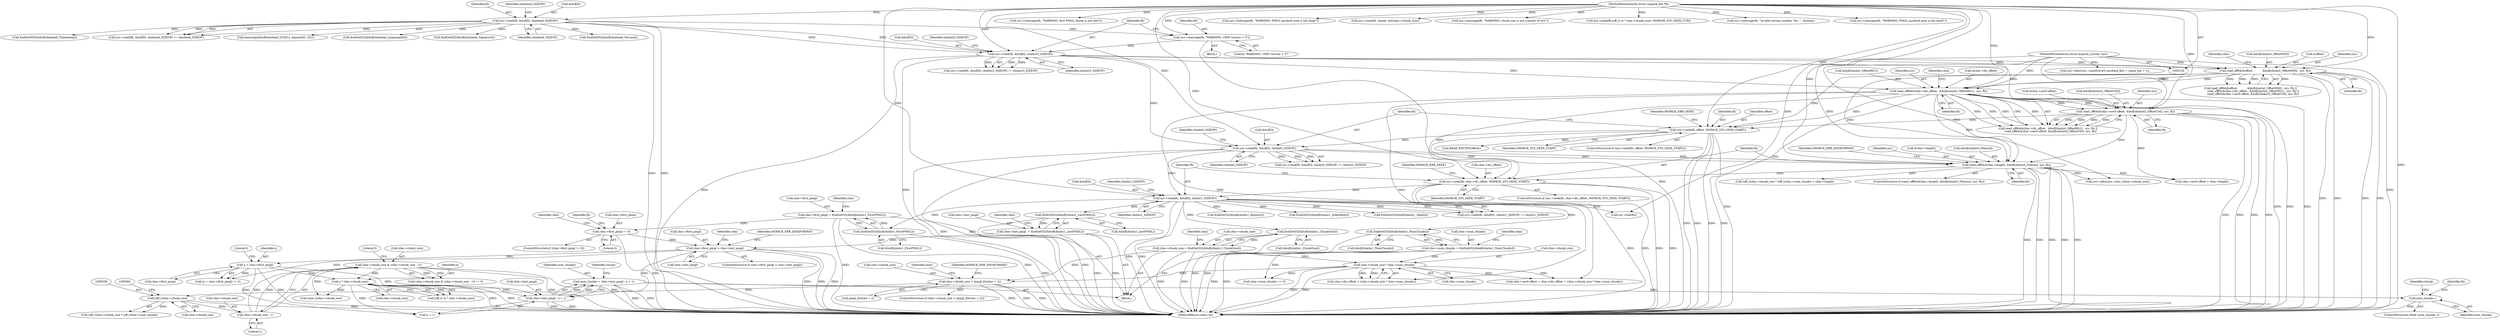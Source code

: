 digraph "0_libmspack_2f084136cfe0d05e5bf5703f3e83c6d955234b4d@integer" {
"1000656" [label="(Call,num_chunks = chm->last_pmgl - x + 1)"];
"1000658" [label="(Call,chm->last_pmgl - x + 1)"];
"1000600" [label="(Call,chm->first_pmgl > chm->last_pmgl)"];
"1000590" [label="(Call,chm->first_pmgl != 0)"];
"1000470" [label="(Call,chm->first_pmgl = EndGetI32(&buf[chmhs1_FirstPMGL]))"];
"1000474" [label="(Call,EndGetI32(&buf[chmhs1_FirstPMGL]))"];
"1000408" [label="(Call,sys->read(fh, &buf[0], chmhs1_SIZEOF))"];
"1000397" [label="(Call,sys->seek(fh, chm->dir_offset, MSPACK_SYS_SEEK_START))"];
"1000382" [label="(Call,read_off64(&chm->length, &buf[chmhs0_FileLen], sys, fh))"];
"1000370" [label="(Call,sys->read(fh, &buf[0], chmhs0_SIZEOF))"];
"1000361" [label="(Call,sys->seek(fh, offset, MSPACK_SYS_SEEK_START))"];
"1000344" [label="(Call,read_off64(&chm->sec0.offset, &buf[chmhst3_OffsetCS0], sys, fh))"];
"1000310" [label="(Call,sys->read(fh, &buf[0], chmhst3_SIZEOF))"];
"1000305" [label="(Call,sys->message(fh, \"WARNING; CHM version > 3\"))"];
"1000233" [label="(Call,sys->read(fh, &buf[0], chmhead_SIZEOF))"];
"1000127" [label="(MethodParameterIn,struct mspack_file *fh)"];
"1000333" [label="(Call,read_off64(&chm->dir_offset,  &buf[chmhst_OffsetHS1],  sys, fh))"];
"1000323" [label="(Call,read_off64(&offset,           &buf[chmhst_OffsetHS0],  sys, fh))"];
"1000126" [label="(MethodParameterIn,struct mspack_system *sys)"];
"1000479" [label="(Call,chm->last_pmgl  = EndGetI32(&buf[chmhs1_LastPMGL]))"];
"1000483" [label="(Call,EndGetI32(&buf[chmhs1_LastPMGL]))"];
"1000647" [label="(Call,x * chm->chunk_size)"];
"1000635" [label="(Call,x = chm->first_pmgl)"];
"1000575" [label="(Call,chm->chunk_size & (chm->chunk_size - 1))"];
"1000579" [label="(Call,chm->chunk_size - 1)"];
"1000557" [label="(Call,(off_t)chm->chunk_size)"];
"1000526" [label="(Call,chm->chunk_size < (pmgl_Entries + 2))"];
"1000505" [label="(Call,chm->chunk_size * chm->num_chunks)"];
"1000425" [label="(Call,chm->chunk_size = EndGetI32(&buf[chmhs1_ChunkSize]))"];
"1000429" [label="(Call,EndGetI32(&buf[chmhs1_ChunkSize]))"];
"1000461" [label="(Call,chm->num_chunks = EndGetI32(&buf[chmhs1_NumChunks]))"];
"1000465" [label="(Call,EndGetI32(&buf[chmhs1_NumChunks]))"];
"1000685" [label="(Call,num_chunks--)"];
"1000309" [label="(Call,sys->read(fh, &buf[0], chmhst3_SIZEOF) != chmhst3_SIZEOF)"];
"1000576" [label="(Call,chm->chunk_size)"];
"1000360" [label="(ControlStructure,if (sys->seek(fh, offset, MSPACK_SYS_SEEK_START)))"];
"1000438" [label="(Call,EndGetI32(&buf[chmhs1_Density]))"];
"1000311" [label="(Identifier,fh)"];
"1000539" [label="(Identifier,chm)"];
"1000333" [label="(Call,read_off64(&chm->dir_offset,  &buf[chmhst_OffsetHS1],  sys, fh))"];
"1000376" [label="(Identifier,chmhs0_SIZEOF)"];
"1000332" [label="(Call,read_off64(&chm->dir_offset,  &buf[chmhst_OffsetHS1],  sys, fh) ||\n      read_off64(&chm->sec0.offset, &buf[chmhst3_OffsetCS0], sys, fh))"];
"1000614" [label="(Identifier,chm)"];
"1000604" [label="(Call,chm->last_pmgl)"];
"1000436" [label="(Identifier,chm)"];
"1000673" [label="(Call,(size_t)chm->chunk_size)"];
"1000640" [label="(Literal,0)"];
"1000330" [label="(Identifier,sys)"];
"1000234" [label="(Identifier,fh)"];
"1000382" [label="(Call,read_off64(&chm->length, &buf[chmhs0_FileLen], sys, fh))"];
"1000668" [label="(Identifier,chunk)"];
"1000364" [label="(Identifier,MSPACK_SYS_SEEK_START)"];
"1000599" [label="(ControlStructure,if (chm->first_pmgl > chm->last_pmgl))"];
"1000662" [label="(Call,x + 1)"];
"1000331" [label="(Identifier,fh)"];
"1000594" [label="(Literal,0)"];
"1000456" [label="(Call,EndGetI32(&buf[chmhs1_IndexRoot]))"];
"1000410" [label="(Call,&buf[0])"];
"1000343" [label="(Identifier,fh)"];
"1001051" [label="(Identifier,chunk)"];
"1000657" [label="(Identifier,num_chunks)"];
"1000659" [label="(Call,chm->last_pmgl)"];
"1000362" [label="(Identifier,fh)"];
"1000465" [label="(Call,EndGetI32(&buf[chmhs1_NumChunks]))"];
"1000351" [label="(Call,&buf[chmhst3_OffsetCS0])"];
"1000447" [label="(Call,EndGetI32(&buf[chmhs1_Depth]))"];
"1000574" [label="(Call,(chm->chunk_size & (chm->chunk_size - 1)) != 0)"];
"1000790" [label="(Call,READ_ENCINT(offset))"];
"1000407" [label="(Call,sys->read(fh, &buf[0], chmhs1_SIZEOF) != chmhs1_SIZEOF)"];
"1000483" [label="(Call,EndGetI32(&buf[chmhs1_LastPMGL]))"];
"1000602" [label="(Identifier,chm)"];
"1000336" [label="(Identifier,chm)"];
"1000505" [label="(Call,chm->chunk_size * chm->num_chunks)"];
"1000609" [label="(Identifier,MSPACK_ERR_DATAFORMAT)"];
"1000596" [label="(Call,sys->message(fh, \"WARNING; first PMGL chunk is not zero\"))"];
"1000130" [label="(Block,)"];
"1000491" [label="(Identifier,chm)"];
"1000470" [label="(Call,chm->first_pmgl = EndGetI32(&buf[chmhs1_FirstPMGL]))"];
"1000472" [label="(Identifier,chm)"];
"1000326" [label="(Call,&buf[chmhst_OffsetHS0])"];
"1000398" [label="(Identifier,fh)"];
"1000240" [label="(Identifier,chmhead_SIZEOF)"];
"1000322" [label="(Call,read_off64(&offset,           &buf[chmhst_OffsetHS0],  sys, fh) ||\n      read_off64(&chm->dir_offset,  &buf[chmhst_OffsetHS1],  sys, fh) ||\n      read_off64(&chm->sec0.offset, &buf[chmhst3_OffsetCS0], sys, fh))"];
"1000559" [label="(Call,chm->chunk_size)"];
"1000462" [label="(Call,chm->num_chunks)"];
"1000671" [label="(Call,sys->alloc(sys, (size_t)chm->chunk_size))"];
"1000579" [label="(Call,chm->chunk_size - 1)"];
"1000423" [label="(Call,sys->tell(fh))"];
"1000658" [label="(Call,chm->last_pmgl - x + 1)"];
"1000526" [label="(Call,chm->chunk_size < (pmgl_Entries + 2))"];
"1000383" [label="(Call,&chm->length)"];
"1000284" [label="(Call,EndGetM32(&buf[chmhead_Timestamp]))"];
"1000355" [label="(Identifier,sys)"];
"1000338" [label="(Call,&buf[chmhst_OffsetHS1])"];
"1000305" [label="(Call,sys->message(fh, \"WARNING; CHM version > 3\"))"];
"1000685" [label="(Call,num_chunks--)"];
"1000597" [label="(Identifier,fh)"];
"1000525" [label="(ControlStructure,if (chm->chunk_size < (pmgl_Entries + 2)))"];
"1000506" [label="(Call,chm->chunk_size)"];
"1000415" [label="(Identifier,chmhs1_SIZEOF)"];
"1000580" [label="(Call,chm->chunk_size)"];
"1000312" [label="(Call,&buf[0])"];
"1000480" [label="(Call,chm->last_pmgl)"];
"1000537" [label="(Call,chm->num_chunks == 0)"];
"1000557" [label="(Call,(off_t)chm->chunk_size)"];
"1000535" [label="(Identifier,MSPACK_ERR_DATAFORMAT)"];
"1000527" [label="(Call,chm->chunk_size)"];
"1000402" [label="(Identifier,MSPACK_SYS_SEEK_START)"];
"1000387" [label="(Call,&buf[chmhs0_FileLen])"];
"1000363" [label="(Identifier,offset)"];
"1000377" [label="(Identifier,chmhs0_SIZEOF)"];
"1000461" [label="(Call,chm->num_chunks = EndGetI32(&buf[chmhs1_NumChunks]))"];
"1000584" [label="(Literal,0)"];
"1000429" [label="(Call,EndGetI32(&buf[chmhs1_ChunkSize]))"];
"1000591" [label="(Call,chm->first_pmgl)"];
"1000634" [label="(Call,(x = chm->first_pmgl) != 0)"];
"1000316" [label="(Identifier,chmhst3_SIZEOF)"];
"1000371" [label="(Identifier,fh)"];
"1000484" [label="(Call,&buf[chmhs1_LastPMGL])"];
"1000590" [label="(Call,chm->first_pmgl != 0)"];
"1000530" [label="(Call,pmgl_Entries + 2)"];
"1000414" [label="(Identifier,chmhs1_SIZEOF)"];
"1000575" [label="(Call,chm->chunk_size & (chm->chunk_size - 1))"];
"1000344" [label="(Call,read_off64(&chm->sec0.offset, &buf[chmhst3_OffsetCS0], sys, fh))"];
"1000686" [label="(Identifier,num_chunks)"];
"1000555" [label="(Call,(off_t)chm->chunk_size * (off_t)chm->num_chunks > chm->length)"];
"1000232" [label="(Call,sys->read(fh, &buf[0], chmhead_SIZEOF) != chmhead_SIZEOF)"];
"1000372" [label="(Call,&buf[0])"];
"1000235" [label="(Call,&buf[0])"];
"1000257" [label="(Call,memcmp(&buf[chmhead_GUID1], &guids[0], 32L))"];
"1000684" [label="(ControlStructure,while (num_chunks--))"];
"1000356" [label="(Identifier,fh)"];
"1000342" [label="(Identifier,sys)"];
"1000408" [label="(Call,sys->read(fh, &buf[0], chmhs1_SIZEOF))"];
"1000601" [label="(Call,chm->first_pmgl)"];
"1000425" [label="(Call,chm->chunk_size = EndGetI32(&buf[chmhs1_ChunkSize]))"];
"1000381" [label="(ControlStructure,if (read_off64(&chm->length, &buf[chmhs0_FileLen], sys, fh)))"];
"1000399" [label="(Call,chm->dir_offset)"];
"1000293" [label="(Call,EndGetI32(&buf[chmhead_LanguageID]))"];
"1000637" [label="(Call,chm->first_pmgl)"];
"1000509" [label="(Call,chm->num_chunks)"];
"1000395" [label="(Identifier,MSPACK_ERR_DATAFORMAT)"];
"1000481" [label="(Identifier,chm)"];
"1000474" [label="(Call,EndGetI32(&buf[chmhs1_FirstPMGL]))"];
"1000324" [label="(Call,&offset)"];
"1000847" [label="(Call,sys->alloc(sys, sizeof(struct mschmd_file) + name_len + 1))"];
"1000466" [label="(Call,&buf[chmhs1_NumChunks])"];
"1000397" [label="(Call,sys->seek(fh, chm->dir_offset, MSPACK_SYS_SEEK_START))"];
"1000323" [label="(Call,read_off64(&offset,           &buf[chmhst_OffsetHS0],  sys, fh))"];
"1000246" [label="(Call,EndGetI32(&buf[chmhead_Signature]))"];
"1000239" [label="(Identifier,chmhead_SIZEOF)"];
"1000636" [label="(Identifier,x)"];
"1000744" [label="(Call,sys->message(fh, \"WARNING; PMGL quickref area is too large\"))"];
"1000479" [label="(Call,chm->last_pmgl  = EndGetI32(&buf[chmhs1_LastPMGL]))"];
"1000361" [label="(Call,sys->seek(fh, offset, MSPACK_SYS_SEEK_START))"];
"1000513" [label="(Call,chm->sec0.offset > chm->length)"];
"1000369" [label="(Call,sys->read(fh, &buf[0], chmhs0_SIZEOF) != chmhs0_SIZEOF)"];
"1000495" [label="(Call,chm->sec0.offset = chm->dir_offset + (chm->chunk_size * chm->num_chunks))"];
"1000556" [label="(Call,(off_t)chm->chunk_size * (off_t)chm->num_chunks)"];
"1000690" [label="(Call,sys->read(fh, chunk, (int)chm->chunk_size))"];
"1000317" [label="(Identifier,chmhst3_SIZEOF)"];
"1000586" [label="(Call,sys->message(fh, \"WARNING; chunk size is not a power of two\"))"];
"1000348" [label="(Identifier,chm)"];
"1000334" [label="(Call,&chm->dir_offset)"];
"1000233" [label="(Call,sys->read(fh, &buf[0], chmhead_SIZEOF))"];
"1000589" [label="(ControlStructure,if (chm->first_pmgl != 0))"];
"1000304" [label="(Block,)"];
"1000691" [label="(Identifier,fh)"];
"1000306" [label="(Identifier,fh)"];
"1000643" [label="(Call,sys->seek(fh,(off_t) (x * chm->chunk_size), MSPACK_SYS_SEEK_CUR))"];
"1000275" [label="(Call,EndGetI32(&buf[chmhead_Version]))"];
"1000649" [label="(Call,chm->chunk_size)"];
"1000126" [label="(MethodParameterIn,struct mspack_system *sys)"];
"1000391" [label="(Identifier,sys)"];
"1000127" [label="(MethodParameterIn,struct mspack_file *fh)"];
"1000656" [label="(Call,num_chunks = chm->last_pmgl - x + 1)"];
"1000600" [label="(Call,chm->first_pmgl > chm->last_pmgl)"];
"1000396" [label="(ControlStructure,if (sys->seek(fh, chm->dir_offset, MSPACK_SYS_SEEK_START)))"];
"1000405" [label="(Identifier,MSPACK_ERR_SEEK)"];
"1000645" [label="(Call,(off_t) (x * chm->chunk_size))"];
"1000836" [label="(Call,sys->message(fh, \"invalid section number '%u'.\", section))"];
"1000635" [label="(Call,x = chm->first_pmgl)"];
"1000307" [label="(Literal,\"WARNING; CHM version > 3\")"];
"1000367" [label="(Identifier,MSPACK_ERR_SEEK)"];
"1000501" [label="(Call,chm->dir_offset + (chm->chunk_size * chm->num_chunks))"];
"1000426" [label="(Call,chm->chunk_size)"];
"1001059" [label="(MethodReturn,static int)"];
"1000471" [label="(Call,chm->first_pmgl)"];
"1000430" [label="(Call,&buf[chmhs1_ChunkSize])"];
"1000726" [label="(Call,sys->message(fh, \"WARNING; PMGL quickref area is too small\"))"];
"1000648" [label="(Identifier,x)"];
"1000475" [label="(Call,&buf[chmhs1_FirstPMGL])"];
"1000583" [label="(Literal,1)"];
"1000310" [label="(Call,sys->read(fh, &buf[0], chmhst3_SIZEOF))"];
"1000647" [label="(Call,x * chm->chunk_size)"];
"1000409" [label="(Identifier,fh)"];
"1000345" [label="(Call,&chm->sec0.offset)"];
"1000392" [label="(Identifier,fh)"];
"1000370" [label="(Call,sys->read(fh, &buf[0], chmhs0_SIZEOF))"];
"1000656" -> "1000130"  [label="AST: "];
"1000656" -> "1000658"  [label="CFG: "];
"1000657" -> "1000656"  [label="AST: "];
"1000658" -> "1000656"  [label="AST: "];
"1000668" -> "1000656"  [label="CFG: "];
"1000656" -> "1001059"  [label="DDG: "];
"1000656" -> "1001059"  [label="DDG: "];
"1000658" -> "1000656"  [label="DDG: "];
"1000658" -> "1000656"  [label="DDG: "];
"1000656" -> "1000685"  [label="DDG: "];
"1000658" -> "1000662"  [label="CFG: "];
"1000659" -> "1000658"  [label="AST: "];
"1000662" -> "1000658"  [label="AST: "];
"1000658" -> "1001059"  [label="DDG: "];
"1000658" -> "1001059"  [label="DDG: "];
"1000600" -> "1000658"  [label="DDG: "];
"1000647" -> "1000658"  [label="DDG: "];
"1000635" -> "1000658"  [label="DDG: "];
"1000600" -> "1000599"  [label="AST: "];
"1000600" -> "1000604"  [label="CFG: "];
"1000601" -> "1000600"  [label="AST: "];
"1000604" -> "1000600"  [label="AST: "];
"1000609" -> "1000600"  [label="CFG: "];
"1000614" -> "1000600"  [label="CFG: "];
"1000600" -> "1001059"  [label="DDG: "];
"1000600" -> "1001059"  [label="DDG: "];
"1000600" -> "1001059"  [label="DDG: "];
"1000590" -> "1000600"  [label="DDG: "];
"1000479" -> "1000600"  [label="DDG: "];
"1000600" -> "1000634"  [label="DDG: "];
"1000600" -> "1000635"  [label="DDG: "];
"1000590" -> "1000589"  [label="AST: "];
"1000590" -> "1000594"  [label="CFG: "];
"1000591" -> "1000590"  [label="AST: "];
"1000594" -> "1000590"  [label="AST: "];
"1000597" -> "1000590"  [label="CFG: "];
"1000602" -> "1000590"  [label="CFG: "];
"1000590" -> "1001059"  [label="DDG: "];
"1000470" -> "1000590"  [label="DDG: "];
"1000470" -> "1000130"  [label="AST: "];
"1000470" -> "1000474"  [label="CFG: "];
"1000471" -> "1000470"  [label="AST: "];
"1000474" -> "1000470"  [label="AST: "];
"1000481" -> "1000470"  [label="CFG: "];
"1000470" -> "1001059"  [label="DDG: "];
"1000470" -> "1001059"  [label="DDG: "];
"1000474" -> "1000470"  [label="DDG: "];
"1000474" -> "1000475"  [label="CFG: "];
"1000475" -> "1000474"  [label="AST: "];
"1000474" -> "1001059"  [label="DDG: "];
"1000408" -> "1000474"  [label="DDG: "];
"1000408" -> "1000407"  [label="AST: "];
"1000408" -> "1000414"  [label="CFG: "];
"1000409" -> "1000408"  [label="AST: "];
"1000410" -> "1000408"  [label="AST: "];
"1000414" -> "1000408"  [label="AST: "];
"1000415" -> "1000408"  [label="CFG: "];
"1000408" -> "1001059"  [label="DDG: "];
"1000408" -> "1001059"  [label="DDG: "];
"1000408" -> "1000407"  [label="DDG: "];
"1000408" -> "1000407"  [label="DDG: "];
"1000408" -> "1000407"  [label="DDG: "];
"1000397" -> "1000408"  [label="DDG: "];
"1000127" -> "1000408"  [label="DDG: "];
"1000370" -> "1000408"  [label="DDG: "];
"1000408" -> "1000423"  [label="DDG: "];
"1000408" -> "1000429"  [label="DDG: "];
"1000408" -> "1000438"  [label="DDG: "];
"1000408" -> "1000447"  [label="DDG: "];
"1000408" -> "1000456"  [label="DDG: "];
"1000408" -> "1000465"  [label="DDG: "];
"1000408" -> "1000483"  [label="DDG: "];
"1000397" -> "1000396"  [label="AST: "];
"1000397" -> "1000402"  [label="CFG: "];
"1000398" -> "1000397"  [label="AST: "];
"1000399" -> "1000397"  [label="AST: "];
"1000402" -> "1000397"  [label="AST: "];
"1000405" -> "1000397"  [label="CFG: "];
"1000409" -> "1000397"  [label="CFG: "];
"1000397" -> "1001059"  [label="DDG: "];
"1000397" -> "1001059"  [label="DDG: "];
"1000397" -> "1001059"  [label="DDG: "];
"1000397" -> "1001059"  [label="DDG: "];
"1000382" -> "1000397"  [label="DDG: "];
"1000127" -> "1000397"  [label="DDG: "];
"1000333" -> "1000397"  [label="DDG: "];
"1000361" -> "1000397"  [label="DDG: "];
"1000382" -> "1000381"  [label="AST: "];
"1000382" -> "1000392"  [label="CFG: "];
"1000383" -> "1000382"  [label="AST: "];
"1000387" -> "1000382"  [label="AST: "];
"1000391" -> "1000382"  [label="AST: "];
"1000392" -> "1000382"  [label="AST: "];
"1000395" -> "1000382"  [label="CFG: "];
"1000398" -> "1000382"  [label="CFG: "];
"1000382" -> "1001059"  [label="DDG: "];
"1000382" -> "1001059"  [label="DDG: "];
"1000382" -> "1001059"  [label="DDG: "];
"1000382" -> "1001059"  [label="DDG: "];
"1000382" -> "1001059"  [label="DDG: "];
"1000370" -> "1000382"  [label="DDG: "];
"1000370" -> "1000382"  [label="DDG: "];
"1000344" -> "1000382"  [label="DDG: "];
"1000333" -> "1000382"  [label="DDG: "];
"1000323" -> "1000382"  [label="DDG: "];
"1000126" -> "1000382"  [label="DDG: "];
"1000127" -> "1000382"  [label="DDG: "];
"1000382" -> "1000513"  [label="DDG: "];
"1000382" -> "1000555"  [label="DDG: "];
"1000382" -> "1000671"  [label="DDG: "];
"1000370" -> "1000369"  [label="AST: "];
"1000370" -> "1000376"  [label="CFG: "];
"1000371" -> "1000370"  [label="AST: "];
"1000372" -> "1000370"  [label="AST: "];
"1000376" -> "1000370"  [label="AST: "];
"1000377" -> "1000370"  [label="CFG: "];
"1000370" -> "1001059"  [label="DDG: "];
"1000370" -> "1001059"  [label="DDG: "];
"1000370" -> "1000369"  [label="DDG: "];
"1000370" -> "1000369"  [label="DDG: "];
"1000370" -> "1000369"  [label="DDG: "];
"1000361" -> "1000370"  [label="DDG: "];
"1000127" -> "1000370"  [label="DDG: "];
"1000310" -> "1000370"  [label="DDG: "];
"1000361" -> "1000360"  [label="AST: "];
"1000361" -> "1000364"  [label="CFG: "];
"1000362" -> "1000361"  [label="AST: "];
"1000363" -> "1000361"  [label="AST: "];
"1000364" -> "1000361"  [label="AST: "];
"1000367" -> "1000361"  [label="CFG: "];
"1000371" -> "1000361"  [label="CFG: "];
"1000361" -> "1001059"  [label="DDG: "];
"1000361" -> "1001059"  [label="DDG: "];
"1000361" -> "1001059"  [label="DDG: "];
"1000361" -> "1001059"  [label="DDG: "];
"1000344" -> "1000361"  [label="DDG: "];
"1000323" -> "1000361"  [label="DDG: "];
"1000333" -> "1000361"  [label="DDG: "];
"1000127" -> "1000361"  [label="DDG: "];
"1000361" -> "1000790"  [label="DDG: "];
"1000344" -> "1000332"  [label="AST: "];
"1000344" -> "1000356"  [label="CFG: "];
"1000345" -> "1000344"  [label="AST: "];
"1000351" -> "1000344"  [label="AST: "];
"1000355" -> "1000344"  [label="AST: "];
"1000356" -> "1000344"  [label="AST: "];
"1000332" -> "1000344"  [label="CFG: "];
"1000344" -> "1001059"  [label="DDG: "];
"1000344" -> "1001059"  [label="DDG: "];
"1000344" -> "1001059"  [label="DDG: "];
"1000344" -> "1001059"  [label="DDG: "];
"1000344" -> "1000332"  [label="DDG: "];
"1000344" -> "1000332"  [label="DDG: "];
"1000344" -> "1000332"  [label="DDG: "];
"1000344" -> "1000332"  [label="DDG: "];
"1000310" -> "1000344"  [label="DDG: "];
"1000333" -> "1000344"  [label="DDG: "];
"1000333" -> "1000344"  [label="DDG: "];
"1000126" -> "1000344"  [label="DDG: "];
"1000127" -> "1000344"  [label="DDG: "];
"1000344" -> "1000513"  [label="DDG: "];
"1000310" -> "1000309"  [label="AST: "];
"1000310" -> "1000316"  [label="CFG: "];
"1000311" -> "1000310"  [label="AST: "];
"1000312" -> "1000310"  [label="AST: "];
"1000316" -> "1000310"  [label="AST: "];
"1000317" -> "1000310"  [label="CFG: "];
"1000310" -> "1001059"  [label="DDG: "];
"1000310" -> "1001059"  [label="DDG: "];
"1000310" -> "1000309"  [label="DDG: "];
"1000310" -> "1000309"  [label="DDG: "];
"1000310" -> "1000309"  [label="DDG: "];
"1000305" -> "1000310"  [label="DDG: "];
"1000233" -> "1000310"  [label="DDG: "];
"1000233" -> "1000310"  [label="DDG: "];
"1000127" -> "1000310"  [label="DDG: "];
"1000310" -> "1000323"  [label="DDG: "];
"1000310" -> "1000323"  [label="DDG: "];
"1000310" -> "1000333"  [label="DDG: "];
"1000305" -> "1000304"  [label="AST: "];
"1000305" -> "1000307"  [label="CFG: "];
"1000306" -> "1000305"  [label="AST: "];
"1000307" -> "1000305"  [label="AST: "];
"1000311" -> "1000305"  [label="CFG: "];
"1000305" -> "1001059"  [label="DDG: "];
"1000233" -> "1000305"  [label="DDG: "];
"1000127" -> "1000305"  [label="DDG: "];
"1000233" -> "1000232"  [label="AST: "];
"1000233" -> "1000239"  [label="CFG: "];
"1000234" -> "1000233"  [label="AST: "];
"1000235" -> "1000233"  [label="AST: "];
"1000239" -> "1000233"  [label="AST: "];
"1000240" -> "1000233"  [label="CFG: "];
"1000233" -> "1001059"  [label="DDG: "];
"1000233" -> "1001059"  [label="DDG: "];
"1000233" -> "1000232"  [label="DDG: "];
"1000233" -> "1000232"  [label="DDG: "];
"1000233" -> "1000232"  [label="DDG: "];
"1000127" -> "1000233"  [label="DDG: "];
"1000233" -> "1000246"  [label="DDG: "];
"1000233" -> "1000257"  [label="DDG: "];
"1000233" -> "1000275"  [label="DDG: "];
"1000233" -> "1000284"  [label="DDG: "];
"1000233" -> "1000293"  [label="DDG: "];
"1000127" -> "1000125"  [label="AST: "];
"1000127" -> "1001059"  [label="DDG: "];
"1000127" -> "1000323"  [label="DDG: "];
"1000127" -> "1000333"  [label="DDG: "];
"1000127" -> "1000423"  [label="DDG: "];
"1000127" -> "1000586"  [label="DDG: "];
"1000127" -> "1000596"  [label="DDG: "];
"1000127" -> "1000643"  [label="DDG: "];
"1000127" -> "1000690"  [label="DDG: "];
"1000127" -> "1000726"  [label="DDG: "];
"1000127" -> "1000744"  [label="DDG: "];
"1000127" -> "1000836"  [label="DDG: "];
"1000333" -> "1000332"  [label="AST: "];
"1000333" -> "1000343"  [label="CFG: "];
"1000334" -> "1000333"  [label="AST: "];
"1000338" -> "1000333"  [label="AST: "];
"1000342" -> "1000333"  [label="AST: "];
"1000343" -> "1000333"  [label="AST: "];
"1000348" -> "1000333"  [label="CFG: "];
"1000332" -> "1000333"  [label="CFG: "];
"1000333" -> "1001059"  [label="DDG: "];
"1000333" -> "1001059"  [label="DDG: "];
"1000333" -> "1001059"  [label="DDG: "];
"1000333" -> "1001059"  [label="DDG: "];
"1000333" -> "1000332"  [label="DDG: "];
"1000333" -> "1000332"  [label="DDG: "];
"1000333" -> "1000332"  [label="DDG: "];
"1000333" -> "1000332"  [label="DDG: "];
"1000323" -> "1000333"  [label="DDG: "];
"1000323" -> "1000333"  [label="DDG: "];
"1000126" -> "1000333"  [label="DDG: "];
"1000333" -> "1000495"  [label="DDG: "];
"1000333" -> "1000501"  [label="DDG: "];
"1000323" -> "1000322"  [label="AST: "];
"1000323" -> "1000331"  [label="CFG: "];
"1000324" -> "1000323"  [label="AST: "];
"1000326" -> "1000323"  [label="AST: "];
"1000330" -> "1000323"  [label="AST: "];
"1000331" -> "1000323"  [label="AST: "];
"1000336" -> "1000323"  [label="CFG: "];
"1000322" -> "1000323"  [label="CFG: "];
"1000323" -> "1001059"  [label="DDG: "];
"1000323" -> "1001059"  [label="DDG: "];
"1000323" -> "1001059"  [label="DDG: "];
"1000323" -> "1001059"  [label="DDG: "];
"1000323" -> "1000322"  [label="DDG: "];
"1000323" -> "1000322"  [label="DDG: "];
"1000323" -> "1000322"  [label="DDG: "];
"1000323" -> "1000322"  [label="DDG: "];
"1000126" -> "1000323"  [label="DDG: "];
"1000126" -> "1000125"  [label="AST: "];
"1000126" -> "1001059"  [label="DDG: "];
"1000126" -> "1000671"  [label="DDG: "];
"1000126" -> "1000847"  [label="DDG: "];
"1000479" -> "1000130"  [label="AST: "];
"1000479" -> "1000483"  [label="CFG: "];
"1000480" -> "1000479"  [label="AST: "];
"1000483" -> "1000479"  [label="AST: "];
"1000491" -> "1000479"  [label="CFG: "];
"1000479" -> "1001059"  [label="DDG: "];
"1000479" -> "1001059"  [label="DDG: "];
"1000483" -> "1000479"  [label="DDG: "];
"1000483" -> "1000484"  [label="CFG: "];
"1000484" -> "1000483"  [label="AST: "];
"1000483" -> "1001059"  [label="DDG: "];
"1000647" -> "1000645"  [label="AST: "];
"1000647" -> "1000649"  [label="CFG: "];
"1000648" -> "1000647"  [label="AST: "];
"1000649" -> "1000647"  [label="AST: "];
"1000645" -> "1000647"  [label="CFG: "];
"1000647" -> "1001059"  [label="DDG: "];
"1000647" -> "1001059"  [label="DDG: "];
"1000647" -> "1000645"  [label="DDG: "];
"1000647" -> "1000645"  [label="DDG: "];
"1000635" -> "1000647"  [label="DDG: "];
"1000575" -> "1000647"  [label="DDG: "];
"1000647" -> "1000662"  [label="DDG: "];
"1000647" -> "1000673"  [label="DDG: "];
"1000635" -> "1000634"  [label="AST: "];
"1000635" -> "1000637"  [label="CFG: "];
"1000636" -> "1000635"  [label="AST: "];
"1000637" -> "1000635"  [label="AST: "];
"1000640" -> "1000635"  [label="CFG: "];
"1000635" -> "1001059"  [label="DDG: "];
"1000635" -> "1000634"  [label="DDG: "];
"1000635" -> "1000662"  [label="DDG: "];
"1000575" -> "1000574"  [label="AST: "];
"1000575" -> "1000579"  [label="CFG: "];
"1000576" -> "1000575"  [label="AST: "];
"1000579" -> "1000575"  [label="AST: "];
"1000584" -> "1000575"  [label="CFG: "];
"1000575" -> "1001059"  [label="DDG: "];
"1000575" -> "1001059"  [label="DDG: "];
"1000575" -> "1000574"  [label="DDG: "];
"1000575" -> "1000574"  [label="DDG: "];
"1000579" -> "1000575"  [label="DDG: "];
"1000579" -> "1000575"  [label="DDG: "];
"1000575" -> "1000673"  [label="DDG: "];
"1000579" -> "1000583"  [label="CFG: "];
"1000580" -> "1000579"  [label="AST: "];
"1000583" -> "1000579"  [label="AST: "];
"1000557" -> "1000579"  [label="DDG: "];
"1000557" -> "1000556"  [label="AST: "];
"1000557" -> "1000559"  [label="CFG: "];
"1000558" -> "1000557"  [label="AST: "];
"1000559" -> "1000557"  [label="AST: "];
"1000563" -> "1000557"  [label="CFG: "];
"1000557" -> "1001059"  [label="DDG: "];
"1000557" -> "1000556"  [label="DDG: "];
"1000526" -> "1000557"  [label="DDG: "];
"1000526" -> "1000525"  [label="AST: "];
"1000526" -> "1000530"  [label="CFG: "];
"1000527" -> "1000526"  [label="AST: "];
"1000530" -> "1000526"  [label="AST: "];
"1000535" -> "1000526"  [label="CFG: "];
"1000539" -> "1000526"  [label="CFG: "];
"1000526" -> "1001059"  [label="DDG: "];
"1000526" -> "1001059"  [label="DDG: "];
"1000526" -> "1001059"  [label="DDG: "];
"1000505" -> "1000526"  [label="DDG: "];
"1000425" -> "1000526"  [label="DDG: "];
"1000505" -> "1000501"  [label="AST: "];
"1000505" -> "1000509"  [label="CFG: "];
"1000506" -> "1000505"  [label="AST: "];
"1000509" -> "1000505"  [label="AST: "];
"1000501" -> "1000505"  [label="CFG: "];
"1000505" -> "1001059"  [label="DDG: "];
"1000505" -> "1001059"  [label="DDG: "];
"1000505" -> "1000495"  [label="DDG: "];
"1000505" -> "1000495"  [label="DDG: "];
"1000505" -> "1000501"  [label="DDG: "];
"1000505" -> "1000501"  [label="DDG: "];
"1000425" -> "1000505"  [label="DDG: "];
"1000461" -> "1000505"  [label="DDG: "];
"1000505" -> "1000537"  [label="DDG: "];
"1000425" -> "1000130"  [label="AST: "];
"1000425" -> "1000429"  [label="CFG: "];
"1000426" -> "1000425"  [label="AST: "];
"1000429" -> "1000425"  [label="AST: "];
"1000436" -> "1000425"  [label="CFG: "];
"1000425" -> "1001059"  [label="DDG: "];
"1000425" -> "1001059"  [label="DDG: "];
"1000429" -> "1000425"  [label="DDG: "];
"1000429" -> "1000430"  [label="CFG: "];
"1000430" -> "1000429"  [label="AST: "];
"1000429" -> "1001059"  [label="DDG: "];
"1000461" -> "1000130"  [label="AST: "];
"1000461" -> "1000465"  [label="CFG: "];
"1000462" -> "1000461"  [label="AST: "];
"1000465" -> "1000461"  [label="AST: "];
"1000472" -> "1000461"  [label="CFG: "];
"1000461" -> "1001059"  [label="DDG: "];
"1000461" -> "1001059"  [label="DDG: "];
"1000465" -> "1000461"  [label="DDG: "];
"1000461" -> "1000537"  [label="DDG: "];
"1000465" -> "1000466"  [label="CFG: "];
"1000466" -> "1000465"  [label="AST: "];
"1000465" -> "1001059"  [label="DDG: "];
"1000685" -> "1000684"  [label="AST: "];
"1000685" -> "1000686"  [label="CFG: "];
"1000686" -> "1000685"  [label="AST: "];
"1000691" -> "1000685"  [label="CFG: "];
"1001051" -> "1000685"  [label="CFG: "];
"1000685" -> "1001059"  [label="DDG: "];
}
